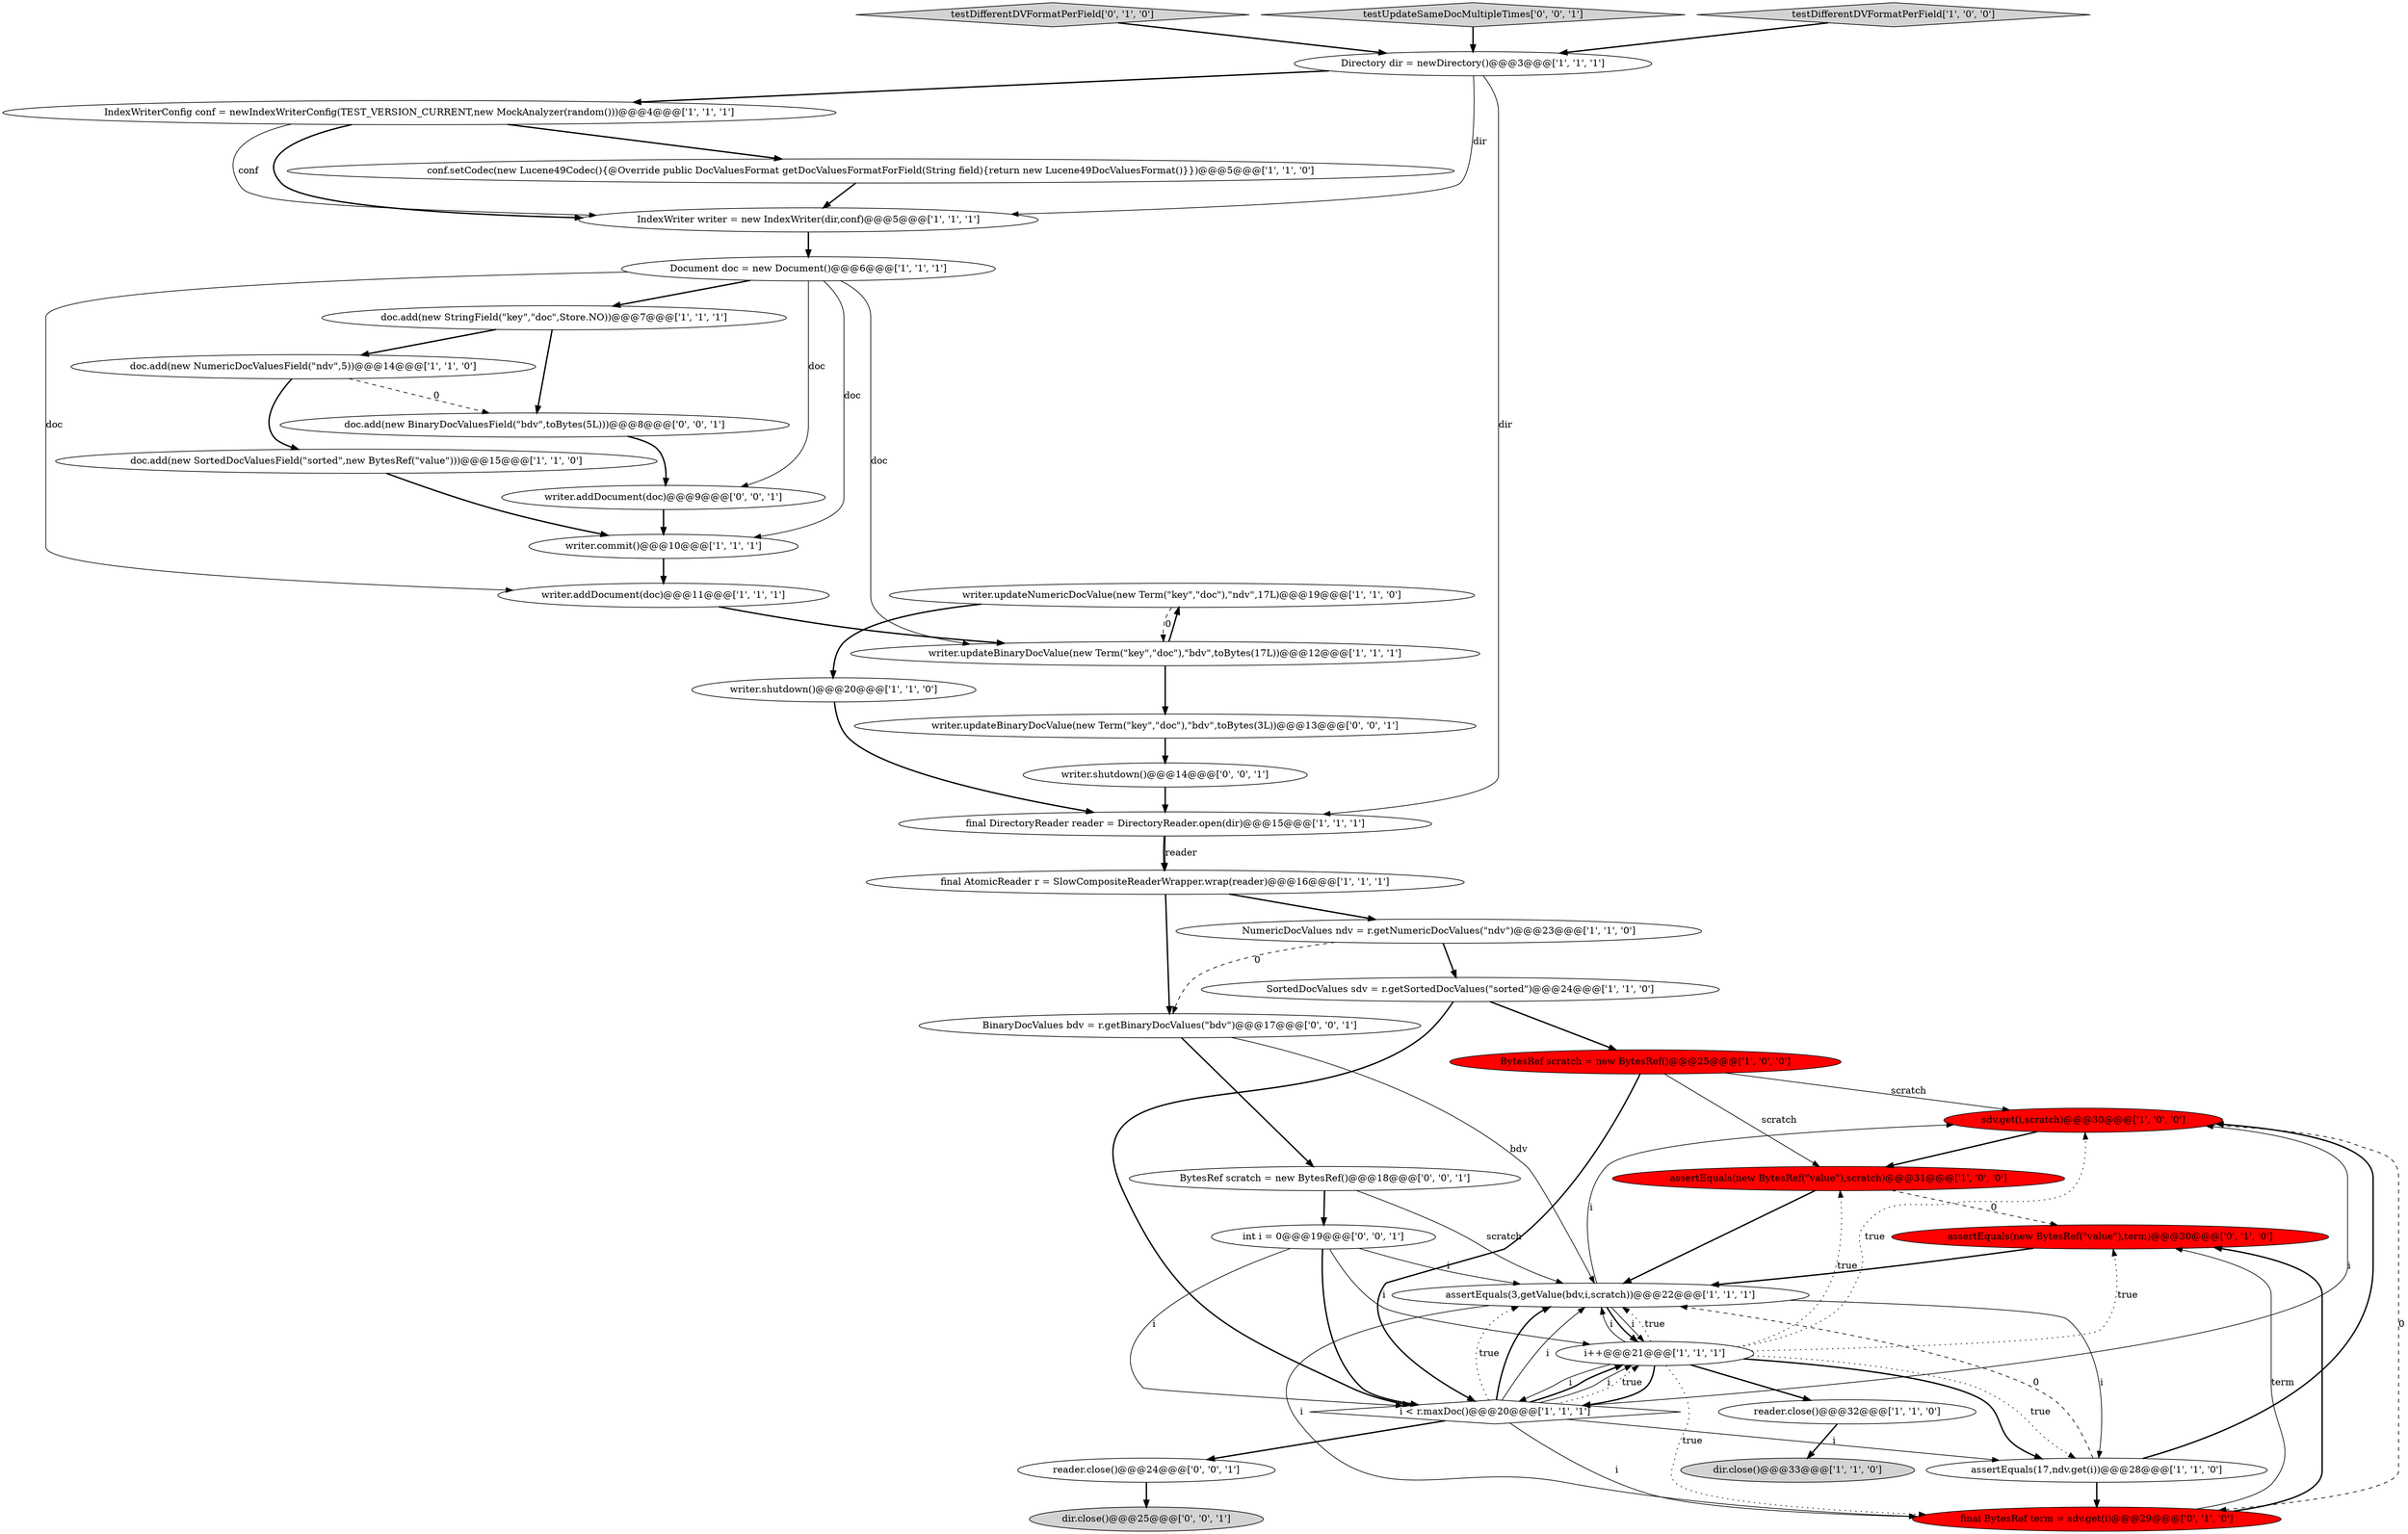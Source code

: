 digraph {
24 [style = filled, label = "sdv.get(i,scratch)@@@30@@@['1', '0', '0']", fillcolor = red, shape = ellipse image = "AAA1AAABBB1BBB"];
12 [style = filled, label = "SortedDocValues sdv = r.getSortedDocValues(\"sorted\")@@@24@@@['1', '1', '0']", fillcolor = white, shape = ellipse image = "AAA0AAABBB1BBB"];
14 [style = filled, label = "BytesRef scratch = new BytesRef()@@@25@@@['1', '0', '0']", fillcolor = red, shape = ellipse image = "AAA1AAABBB1BBB"];
3 [style = filled, label = "i < r.maxDoc()@@@20@@@['1', '1', '1']", fillcolor = white, shape = diamond image = "AAA0AAABBB1BBB"];
23 [style = filled, label = "assertEquals(new BytesRef(\"value\"),scratch)@@@31@@@['1', '0', '0']", fillcolor = red, shape = ellipse image = "AAA1AAABBB1BBB"];
39 [style = filled, label = "BinaryDocValues bdv = r.getBinaryDocValues(\"bdv\")@@@17@@@['0', '0', '1']", fillcolor = white, shape = ellipse image = "AAA0AAABBB3BBB"];
31 [style = filled, label = "writer.addDocument(doc)@@@9@@@['0', '0', '1']", fillcolor = white, shape = ellipse image = "AAA0AAABBB3BBB"];
2 [style = filled, label = "dir.close()@@@33@@@['1', '1', '0']", fillcolor = lightgray, shape = ellipse image = "AAA0AAABBB1BBB"];
26 [style = filled, label = "final AtomicReader r = SlowCompositeReaderWrapper.wrap(reader)@@@16@@@['1', '1', '1']", fillcolor = white, shape = ellipse image = "AAA0AAABBB1BBB"];
17 [style = filled, label = "writer.shutdown()@@@20@@@['1', '1', '0']", fillcolor = white, shape = ellipse image = "AAA0AAABBB1BBB"];
16 [style = filled, label = "writer.addDocument(doc)@@@11@@@['1', '1', '1']", fillcolor = white, shape = ellipse image = "AAA0AAABBB1BBB"];
25 [style = filled, label = "conf.setCodec(new Lucene49Codec(){@Override public DocValuesFormat getDocValuesFormatForField(String field){return new Lucene49DocValuesFormat()}})@@@5@@@['1', '1', '0']", fillcolor = white, shape = ellipse image = "AAA0AAABBB1BBB"];
9 [style = filled, label = "final DirectoryReader reader = DirectoryReader.open(dir)@@@15@@@['1', '1', '1']", fillcolor = white, shape = ellipse image = "AAA0AAABBB1BBB"];
28 [style = filled, label = "final BytesRef term = sdv.get(i)@@@29@@@['0', '1', '0']", fillcolor = red, shape = ellipse image = "AAA1AAABBB2BBB"];
34 [style = filled, label = "doc.add(new BinaryDocValuesField(\"bdv\",toBytes(5L)))@@@8@@@['0', '0', '1']", fillcolor = white, shape = ellipse image = "AAA0AAABBB3BBB"];
36 [style = filled, label = "writer.updateBinaryDocValue(new Term(\"key\",\"doc\"),\"bdv\",toBytes(3L))@@@13@@@['0', '0', '1']", fillcolor = white, shape = ellipse image = "AAA0AAABBB3BBB"];
5 [style = filled, label = "assertEquals(17,ndv.get(i))@@@28@@@['1', '1', '0']", fillcolor = white, shape = ellipse image = "AAA0AAABBB1BBB"];
19 [style = filled, label = "i++@@@21@@@['1', '1', '1']", fillcolor = white, shape = ellipse image = "AAA0AAABBB1BBB"];
21 [style = filled, label = "doc.add(new StringField(\"key\",\"doc\",Store.NO))@@@7@@@['1', '1', '1']", fillcolor = white, shape = ellipse image = "AAA0AAABBB1BBB"];
22 [style = filled, label = "doc.add(new NumericDocValuesField(\"ndv\",5))@@@14@@@['1', '1', '0']", fillcolor = white, shape = ellipse image = "AAA0AAABBB1BBB"];
15 [style = filled, label = "reader.close()@@@32@@@['1', '1', '0']", fillcolor = white, shape = ellipse image = "AAA0AAABBB1BBB"];
29 [style = filled, label = "testDifferentDVFormatPerField['0', '1', '0']", fillcolor = lightgray, shape = diamond image = "AAA0AAABBB2BBB"];
18 [style = filled, label = "writer.updateBinaryDocValue(new Term(\"key\",\"doc\"),\"bdv\",toBytes(17L))@@@12@@@['1', '1', '1']", fillcolor = white, shape = ellipse image = "AAA0AAABBB1BBB"];
11 [style = filled, label = "writer.commit()@@@10@@@['1', '1', '1']", fillcolor = white, shape = ellipse image = "AAA0AAABBB1BBB"];
4 [style = filled, label = "writer.updateNumericDocValue(new Term(\"key\",\"doc\"),\"ndv\",17L)@@@19@@@['1', '1', '0']", fillcolor = white, shape = ellipse image = "AAA0AAABBB1BBB"];
35 [style = filled, label = "dir.close()@@@25@@@['0', '0', '1']", fillcolor = lightgray, shape = ellipse image = "AAA0AAABBB3BBB"];
27 [style = filled, label = "assertEquals(new BytesRef(\"value\"),term)@@@30@@@['0', '1', '0']", fillcolor = red, shape = ellipse image = "AAA1AAABBB2BBB"];
30 [style = filled, label = "writer.shutdown()@@@14@@@['0', '0', '1']", fillcolor = white, shape = ellipse image = "AAA0AAABBB3BBB"];
7 [style = filled, label = "Directory dir = newDirectory()@@@3@@@['1', '1', '1']", fillcolor = white, shape = ellipse image = "AAA0AAABBB1BBB"];
13 [style = filled, label = "NumericDocValues ndv = r.getNumericDocValues(\"ndv\")@@@23@@@['1', '1', '0']", fillcolor = white, shape = ellipse image = "AAA0AAABBB1BBB"];
38 [style = filled, label = "reader.close()@@@24@@@['0', '0', '1']", fillcolor = white, shape = ellipse image = "AAA0AAABBB3BBB"];
32 [style = filled, label = "testUpdateSameDocMultipleTimes['0', '0', '1']", fillcolor = lightgray, shape = diamond image = "AAA0AAABBB3BBB"];
33 [style = filled, label = "int i = 0@@@19@@@['0', '0', '1']", fillcolor = white, shape = ellipse image = "AAA0AAABBB3BBB"];
0 [style = filled, label = "doc.add(new SortedDocValuesField(\"sorted\",new BytesRef(\"value\")))@@@15@@@['1', '1', '0']", fillcolor = white, shape = ellipse image = "AAA0AAABBB1BBB"];
1 [style = filled, label = "assertEquals(3,getValue(bdv,i,scratch))@@@22@@@['1', '1', '1']", fillcolor = white, shape = ellipse image = "AAA0AAABBB1BBB"];
37 [style = filled, label = "BytesRef scratch = new BytesRef()@@@18@@@['0', '0', '1']", fillcolor = white, shape = ellipse image = "AAA0AAABBB3BBB"];
8 [style = filled, label = "IndexWriter writer = new IndexWriter(dir,conf)@@@5@@@['1', '1', '1']", fillcolor = white, shape = ellipse image = "AAA0AAABBB1BBB"];
20 [style = filled, label = "IndexWriterConfig conf = newIndexWriterConfig(TEST_VERSION_CURRENT,new MockAnalyzer(random()))@@@4@@@['1', '1', '1']", fillcolor = white, shape = ellipse image = "AAA0AAABBB1BBB"];
6 [style = filled, label = "testDifferentDVFormatPerField['1', '0', '0']", fillcolor = lightgray, shape = diamond image = "AAA0AAABBB1BBB"];
10 [style = filled, label = "Document doc = new Document()@@@6@@@['1', '1', '1']", fillcolor = white, shape = ellipse image = "AAA0AAABBB1BBB"];
14->3 [style = bold, label=""];
8->10 [style = bold, label=""];
1->24 [style = solid, label="i"];
23->27 [style = dashed, label="0"];
17->9 [style = bold, label=""];
1->5 [style = solid, label="i"];
14->24 [style = solid, label="scratch"];
1->19 [style = solid, label="i"];
22->34 [style = dashed, label="0"];
3->38 [style = bold, label=""];
5->28 [style = bold, label=""];
3->28 [style = solid, label="i"];
9->26 [style = bold, label=""];
19->5 [style = bold, label=""];
22->0 [style = bold, label=""];
3->19 [style = bold, label=""];
20->8 [style = solid, label="conf"];
7->8 [style = solid, label="dir"];
19->15 [style = bold, label=""];
37->33 [style = bold, label=""];
10->16 [style = solid, label="doc"];
19->3 [style = bold, label=""];
37->1 [style = solid, label="scratch"];
5->1 [style = dashed, label="0"];
11->16 [style = bold, label=""];
33->3 [style = bold, label=""];
19->3 [style = solid, label="i"];
34->31 [style = bold, label=""];
19->27 [style = dotted, label="true"];
32->7 [style = bold, label=""];
10->21 [style = bold, label=""];
20->25 [style = bold, label=""];
31->11 [style = bold, label=""];
26->13 [style = bold, label=""];
28->27 [style = solid, label="term"];
36->30 [style = bold, label=""];
20->8 [style = bold, label=""];
13->12 [style = bold, label=""];
18->4 [style = bold, label=""];
21->22 [style = bold, label=""];
12->14 [style = bold, label=""];
1->19 [style = bold, label=""];
6->7 [style = bold, label=""];
38->35 [style = bold, label=""];
3->1 [style = dotted, label="true"];
10->31 [style = solid, label="doc"];
39->37 [style = bold, label=""];
3->24 [style = solid, label="i"];
19->1 [style = dotted, label="true"];
16->18 [style = bold, label=""];
4->17 [style = bold, label=""];
3->1 [style = bold, label=""];
3->5 [style = solid, label="i"];
3->19 [style = solid, label="i"];
21->34 [style = bold, label=""];
0->11 [style = bold, label=""];
30->9 [style = bold, label=""];
7->20 [style = bold, label=""];
19->24 [style = dotted, label="true"];
9->26 [style = solid, label="reader"];
24->28 [style = dashed, label="0"];
13->39 [style = dashed, label="0"];
19->1 [style = solid, label="i"];
19->28 [style = dotted, label="true"];
33->1 [style = solid, label="i"];
5->24 [style = bold, label=""];
19->5 [style = dotted, label="true"];
12->3 [style = bold, label=""];
1->28 [style = solid, label="i"];
33->3 [style = solid, label="i"];
24->23 [style = bold, label=""];
4->18 [style = dashed, label="0"];
15->2 [style = bold, label=""];
27->1 [style = bold, label=""];
7->9 [style = solid, label="dir"];
19->23 [style = dotted, label="true"];
18->36 [style = bold, label=""];
3->1 [style = solid, label="i"];
26->39 [style = bold, label=""];
3->19 [style = dotted, label="true"];
23->1 [style = bold, label=""];
29->7 [style = bold, label=""];
14->23 [style = solid, label="scratch"];
25->8 [style = bold, label=""];
10->11 [style = solid, label="doc"];
28->27 [style = bold, label=""];
33->19 [style = solid, label="i"];
10->18 [style = solid, label="doc"];
39->1 [style = solid, label="bdv"];
}
